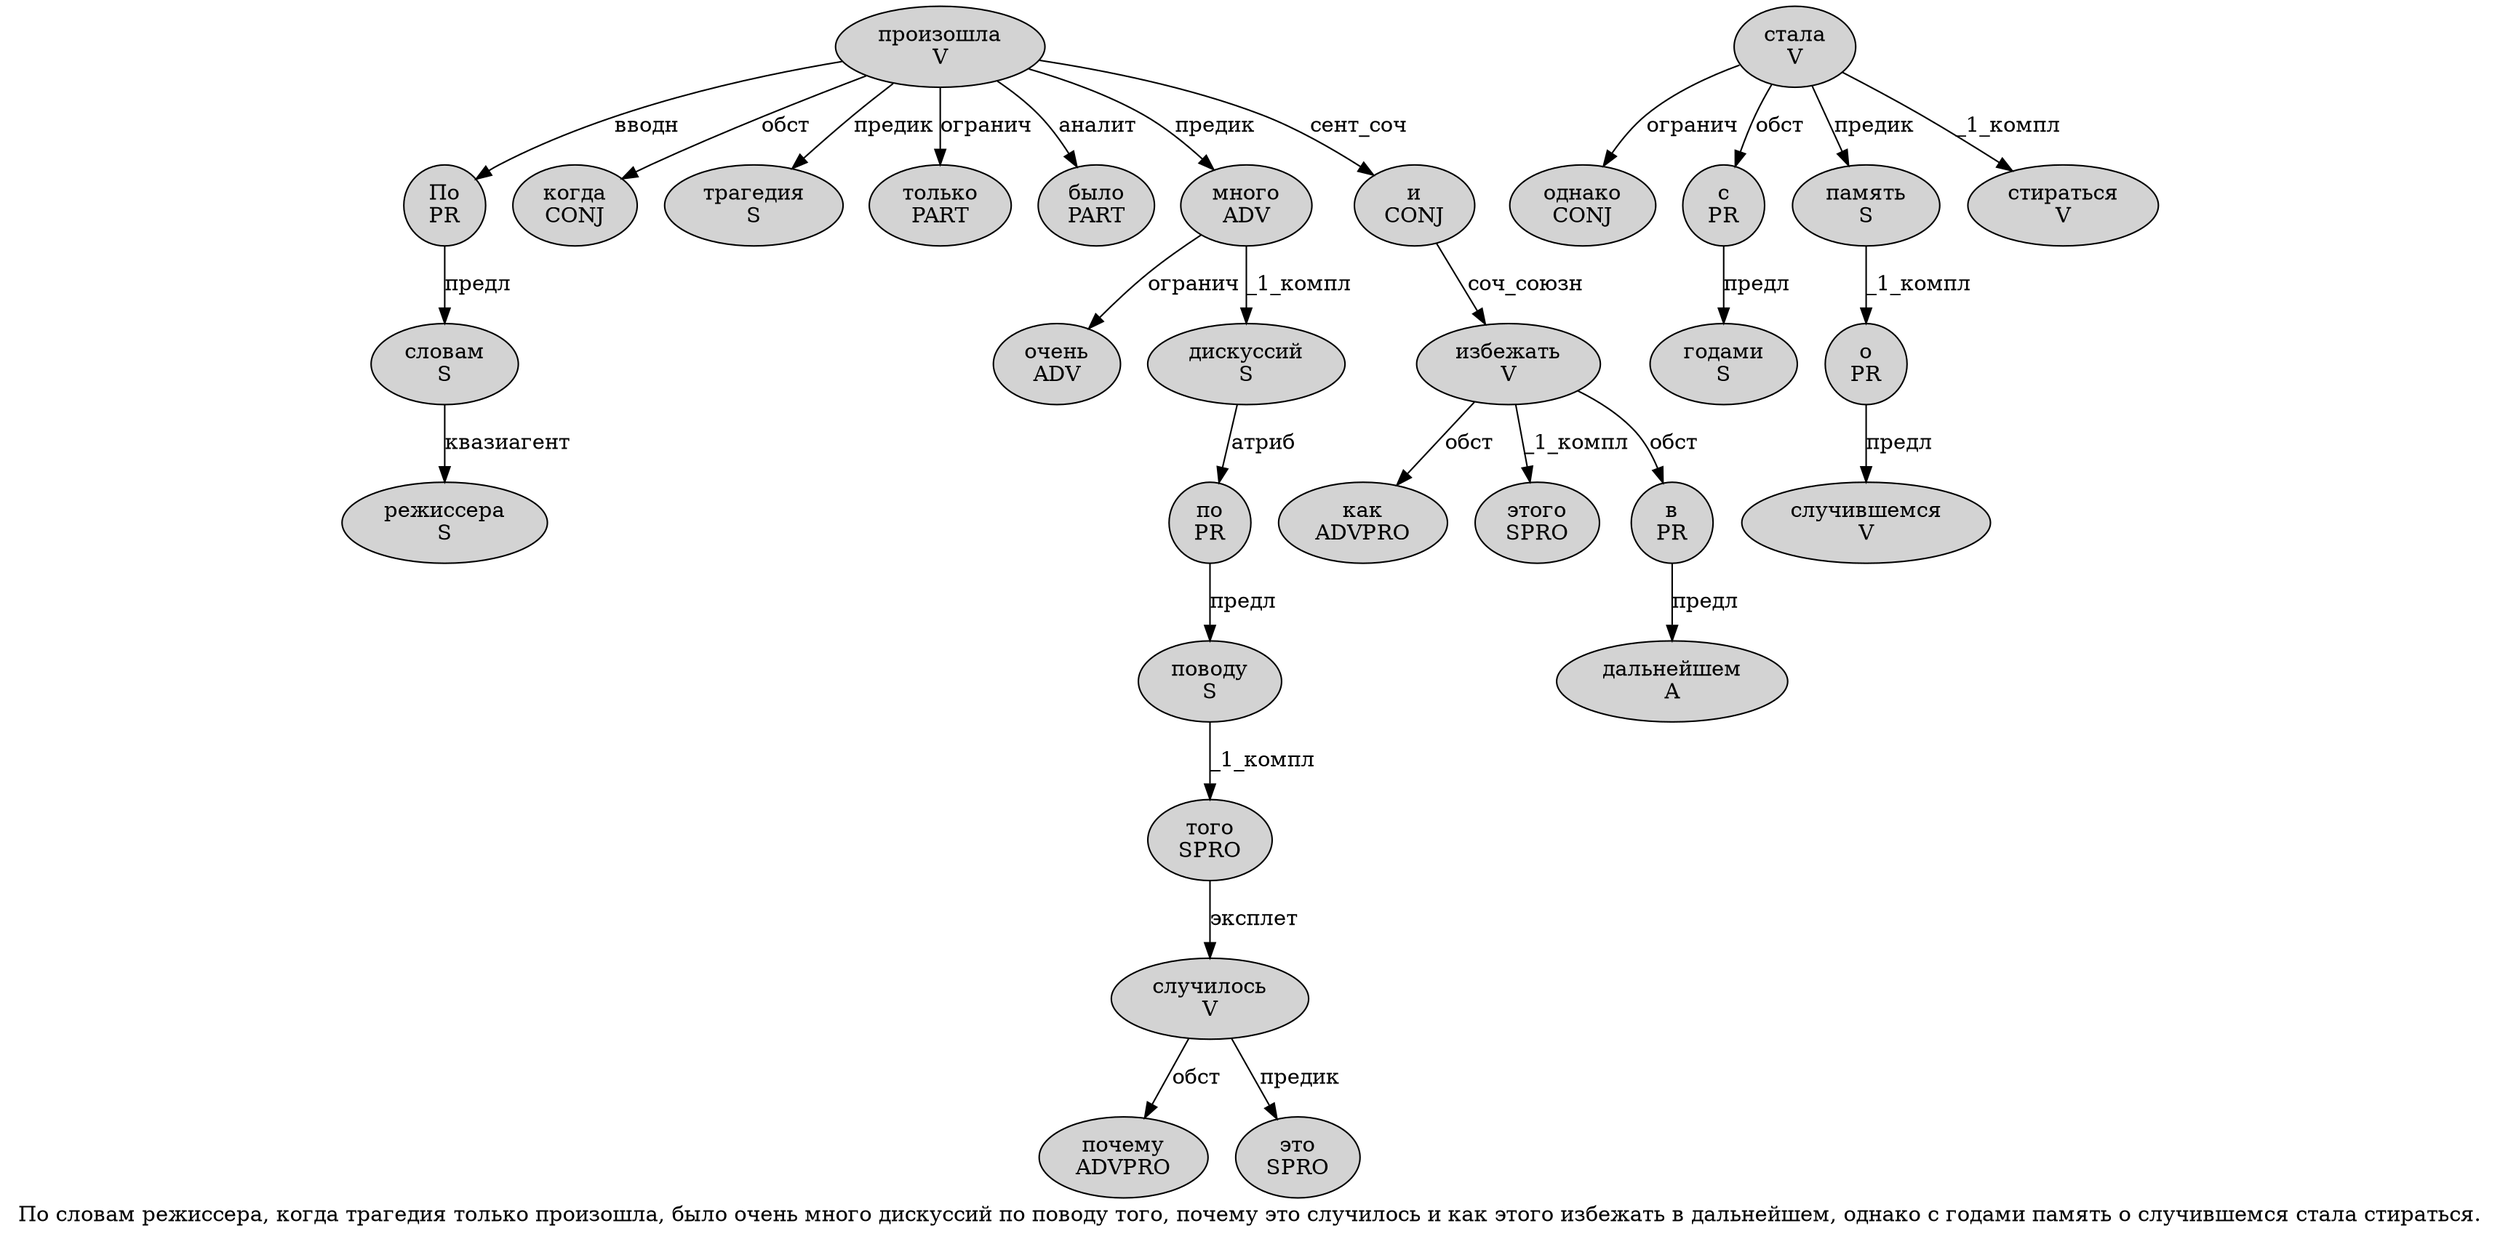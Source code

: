 digraph SENTENCE_1726 {
	graph [label="По словам режиссера, когда трагедия только произошла, было очень много дискуссий по поводу того, почему это случилось и как этого избежать в дальнейшем, однако с годами память о случившемся стала стираться."]
	node [style=filled]
		0 [label="По
PR" color="" fillcolor=lightgray penwidth=1 shape=ellipse]
		1 [label="словам
S" color="" fillcolor=lightgray penwidth=1 shape=ellipse]
		2 [label="режиссера
S" color="" fillcolor=lightgray penwidth=1 shape=ellipse]
		4 [label="когда
CONJ" color="" fillcolor=lightgray penwidth=1 shape=ellipse]
		5 [label="трагедия
S" color="" fillcolor=lightgray penwidth=1 shape=ellipse]
		6 [label="только
PART" color="" fillcolor=lightgray penwidth=1 shape=ellipse]
		7 [label="произошла
V" color="" fillcolor=lightgray penwidth=1 shape=ellipse]
		9 [label="было
PART" color="" fillcolor=lightgray penwidth=1 shape=ellipse]
		10 [label="очень
ADV" color="" fillcolor=lightgray penwidth=1 shape=ellipse]
		11 [label="много
ADV" color="" fillcolor=lightgray penwidth=1 shape=ellipse]
		12 [label="дискуссий
S" color="" fillcolor=lightgray penwidth=1 shape=ellipse]
		13 [label="по
PR" color="" fillcolor=lightgray penwidth=1 shape=ellipse]
		14 [label="поводу
S" color="" fillcolor=lightgray penwidth=1 shape=ellipse]
		15 [label="того
SPRO" color="" fillcolor=lightgray penwidth=1 shape=ellipse]
		17 [label="почему
ADVPRO" color="" fillcolor=lightgray penwidth=1 shape=ellipse]
		18 [label="это
SPRO" color="" fillcolor=lightgray penwidth=1 shape=ellipse]
		19 [label="случилось
V" color="" fillcolor=lightgray penwidth=1 shape=ellipse]
		20 [label="и
CONJ" color="" fillcolor=lightgray penwidth=1 shape=ellipse]
		21 [label="как
ADVPRO" color="" fillcolor=lightgray penwidth=1 shape=ellipse]
		22 [label="этого
SPRO" color="" fillcolor=lightgray penwidth=1 shape=ellipse]
		23 [label="избежать
V" color="" fillcolor=lightgray penwidth=1 shape=ellipse]
		24 [label="в
PR" color="" fillcolor=lightgray penwidth=1 shape=ellipse]
		25 [label="дальнейшем
A" color="" fillcolor=lightgray penwidth=1 shape=ellipse]
		27 [label="однако
CONJ" color="" fillcolor=lightgray penwidth=1 shape=ellipse]
		28 [label="с
PR" color="" fillcolor=lightgray penwidth=1 shape=ellipse]
		29 [label="годами
S" color="" fillcolor=lightgray penwidth=1 shape=ellipse]
		30 [label="память
S" color="" fillcolor=lightgray penwidth=1 shape=ellipse]
		31 [label="о
PR" color="" fillcolor=lightgray penwidth=1 shape=ellipse]
		32 [label="случившемся
V" color="" fillcolor=lightgray penwidth=1 shape=ellipse]
		33 [label="стала
V" color="" fillcolor=lightgray penwidth=1 shape=ellipse]
		34 [label="стираться
V" color="" fillcolor=lightgray penwidth=1 shape=ellipse]
			28 -> 29 [label="предл"]
			14 -> 15 [label="_1_компл"]
			1 -> 2 [label="квазиагент"]
			23 -> 21 [label="обст"]
			23 -> 22 [label="_1_компл"]
			23 -> 24 [label="обст"]
			7 -> 0 [label="вводн"]
			7 -> 4 [label="обст"]
			7 -> 5 [label="предик"]
			7 -> 6 [label="огранич"]
			7 -> 9 [label="аналит"]
			7 -> 11 [label="предик"]
			7 -> 20 [label="сент_соч"]
			13 -> 14 [label="предл"]
			0 -> 1 [label="предл"]
			30 -> 31 [label="_1_компл"]
			11 -> 10 [label="огранич"]
			11 -> 12 [label="_1_компл"]
			24 -> 25 [label="предл"]
			31 -> 32 [label="предл"]
			33 -> 27 [label="огранич"]
			33 -> 28 [label="обст"]
			33 -> 30 [label="предик"]
			33 -> 34 [label="_1_компл"]
			12 -> 13 [label="атриб"]
			20 -> 23 [label="соч_союзн"]
			15 -> 19 [label="эксплет"]
			19 -> 17 [label="обст"]
			19 -> 18 [label="предик"]
}